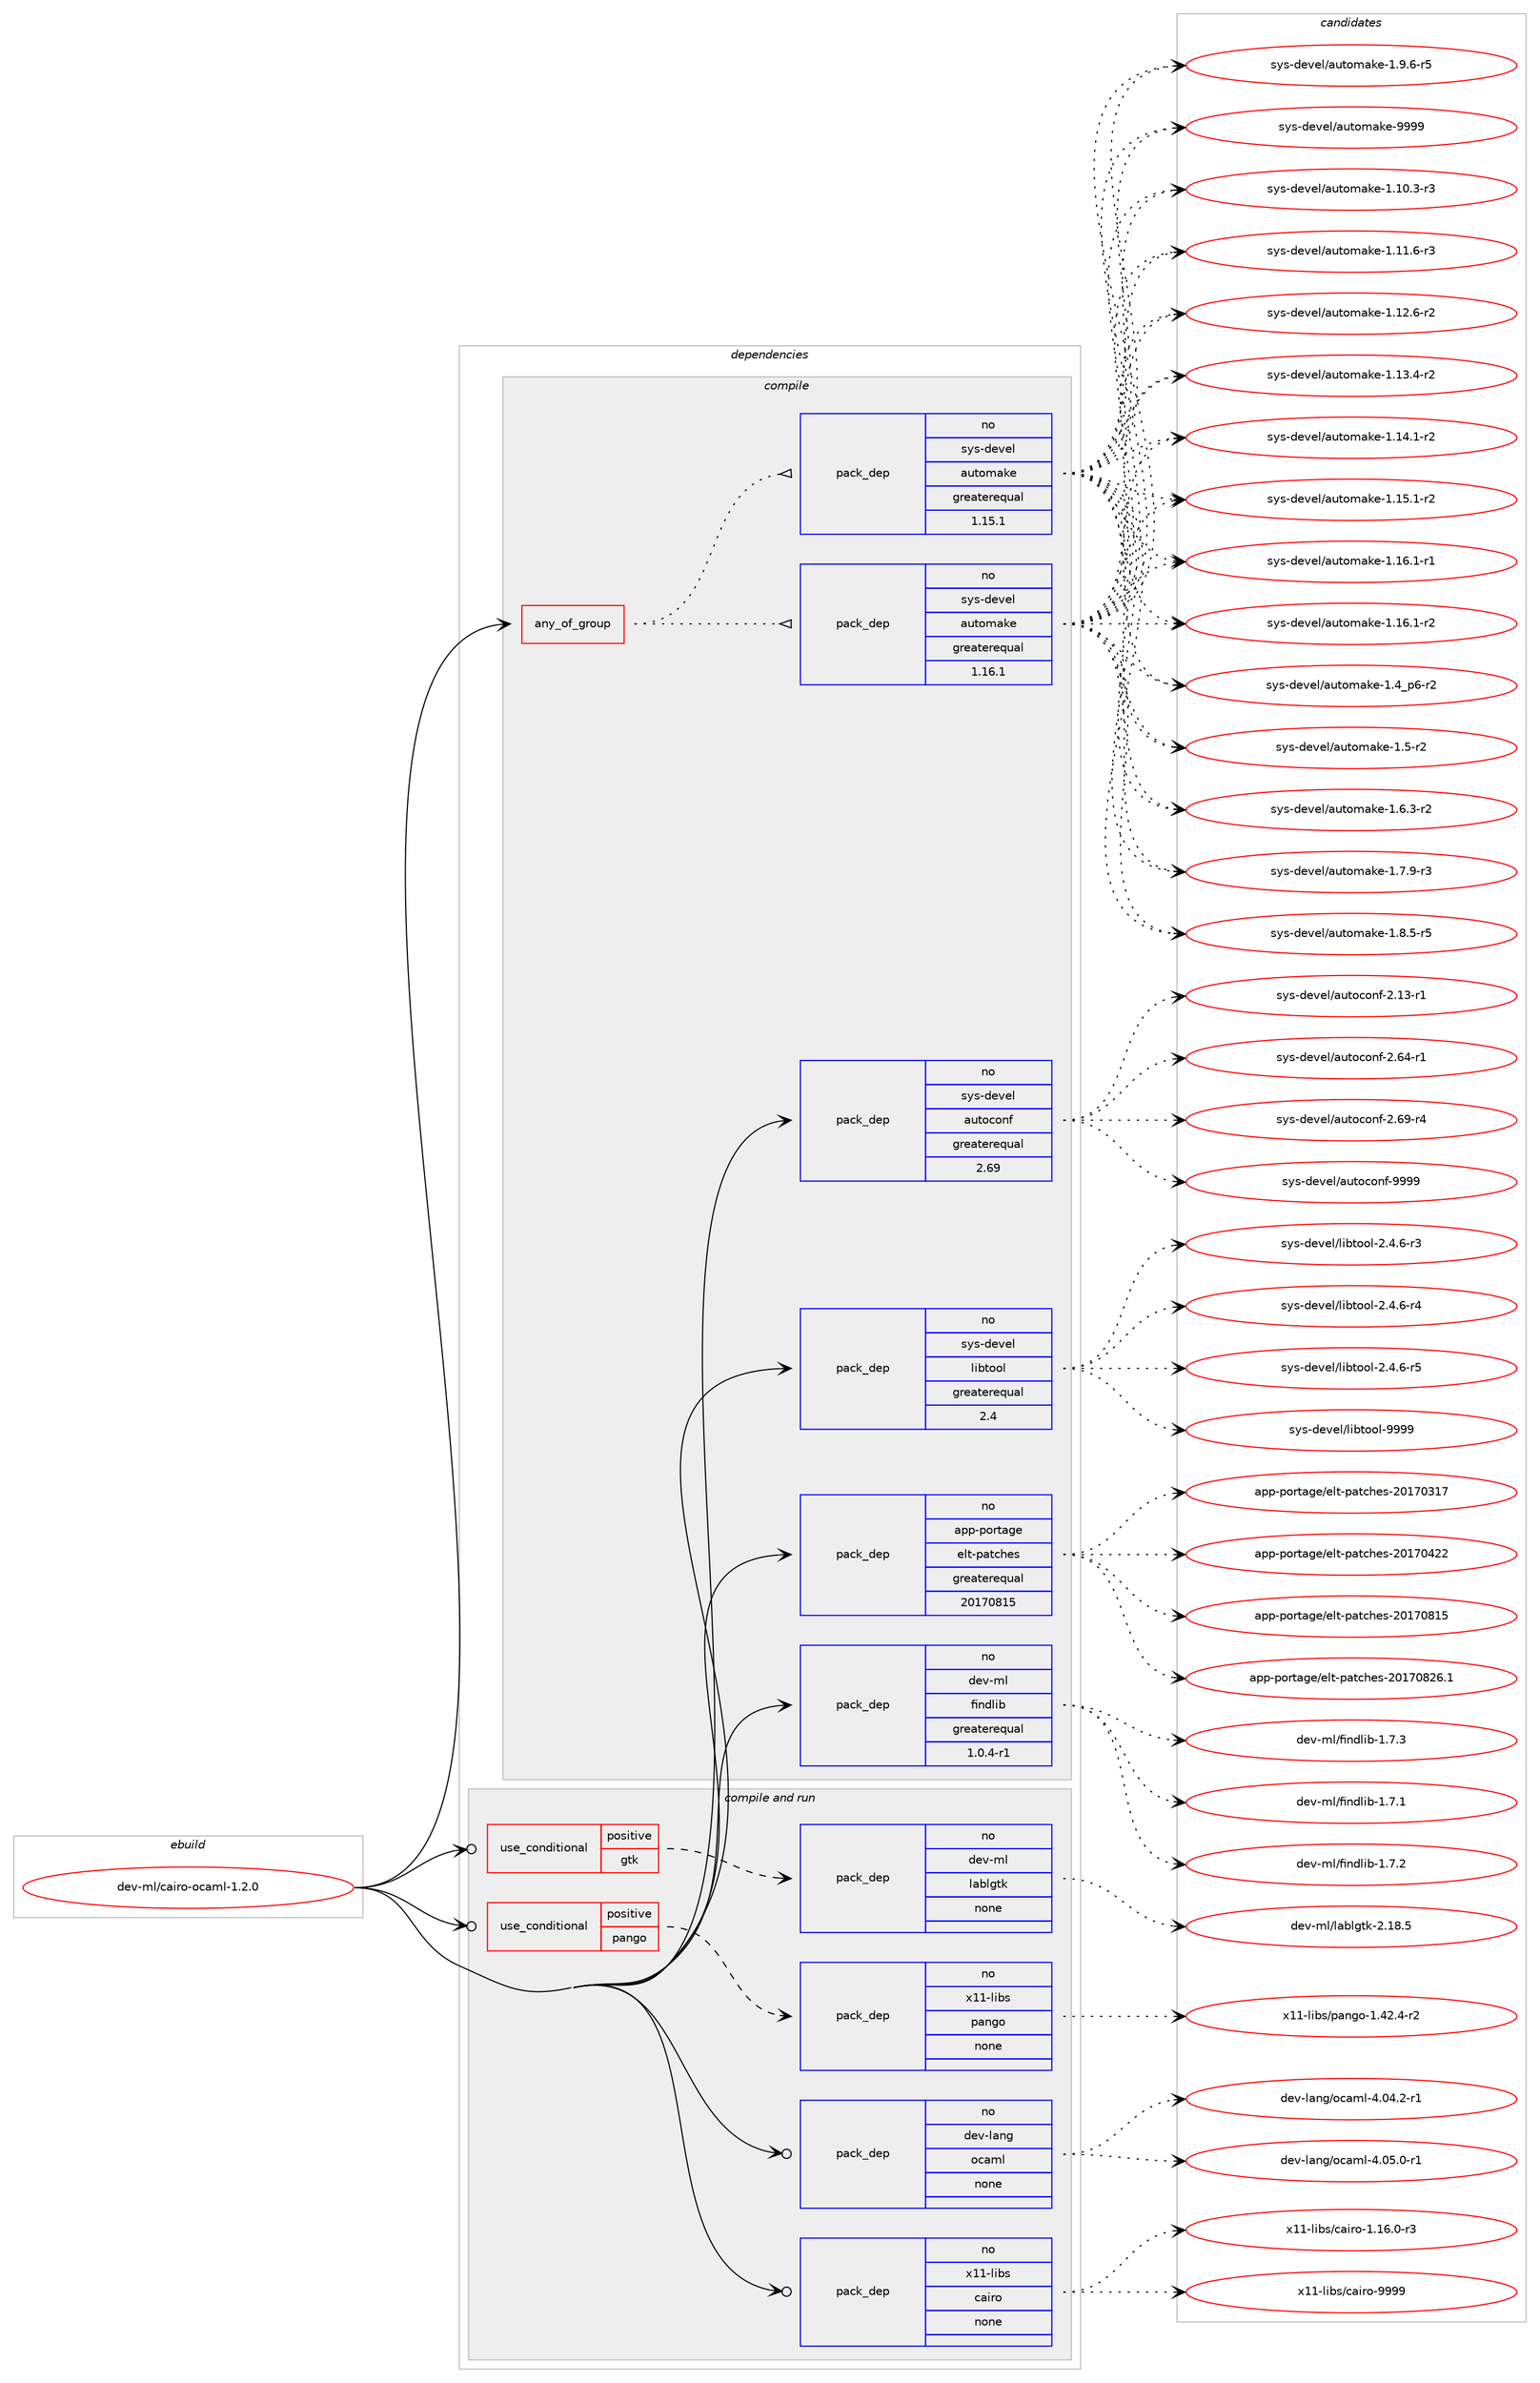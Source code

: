 digraph prolog {

# *************
# Graph options
# *************

newrank=true;
concentrate=true;
compound=true;
graph [rankdir=LR,fontname=Helvetica,fontsize=10,ranksep=1.5];#, ranksep=2.5, nodesep=0.2];
edge  [arrowhead=vee];
node  [fontname=Helvetica,fontsize=10];

# **********
# The ebuild
# **********

subgraph cluster_leftcol {
color=gray;
rank=same;
label=<<i>ebuild</i>>;
id [label="dev-ml/cairo-ocaml-1.2.0", color=red, width=4, href="../dev-ml/cairo-ocaml-1.2.0.svg"];
}

# ****************
# The dependencies
# ****************

subgraph cluster_midcol {
color=gray;
label=<<i>dependencies</i>>;
subgraph cluster_compile {
fillcolor="#eeeeee";
style=filled;
label=<<i>compile</i>>;
subgraph any11252 {
dependency570877 [label=<<TABLE BORDER="0" CELLBORDER="1" CELLSPACING="0" CELLPADDING="4"><TR><TD CELLPADDING="10">any_of_group</TD></TR></TABLE>>, shape=none, color=red];subgraph pack426240 {
dependency570878 [label=<<TABLE BORDER="0" CELLBORDER="1" CELLSPACING="0" CELLPADDING="4" WIDTH="220"><TR><TD ROWSPAN="6" CELLPADDING="30">pack_dep</TD></TR><TR><TD WIDTH="110">no</TD></TR><TR><TD>sys-devel</TD></TR><TR><TD>automake</TD></TR><TR><TD>greaterequal</TD></TR><TR><TD>1.16.1</TD></TR></TABLE>>, shape=none, color=blue];
}
dependency570877:e -> dependency570878:w [weight=20,style="dotted",arrowhead="oinv"];
subgraph pack426241 {
dependency570879 [label=<<TABLE BORDER="0" CELLBORDER="1" CELLSPACING="0" CELLPADDING="4" WIDTH="220"><TR><TD ROWSPAN="6" CELLPADDING="30">pack_dep</TD></TR><TR><TD WIDTH="110">no</TD></TR><TR><TD>sys-devel</TD></TR><TR><TD>automake</TD></TR><TR><TD>greaterequal</TD></TR><TR><TD>1.15.1</TD></TR></TABLE>>, shape=none, color=blue];
}
dependency570877:e -> dependency570879:w [weight=20,style="dotted",arrowhead="oinv"];
}
id:e -> dependency570877:w [weight=20,style="solid",arrowhead="vee"];
subgraph pack426242 {
dependency570880 [label=<<TABLE BORDER="0" CELLBORDER="1" CELLSPACING="0" CELLPADDING="4" WIDTH="220"><TR><TD ROWSPAN="6" CELLPADDING="30">pack_dep</TD></TR><TR><TD WIDTH="110">no</TD></TR><TR><TD>app-portage</TD></TR><TR><TD>elt-patches</TD></TR><TR><TD>greaterequal</TD></TR><TR><TD>20170815</TD></TR></TABLE>>, shape=none, color=blue];
}
id:e -> dependency570880:w [weight=20,style="solid",arrowhead="vee"];
subgraph pack426243 {
dependency570881 [label=<<TABLE BORDER="0" CELLBORDER="1" CELLSPACING="0" CELLPADDING="4" WIDTH="220"><TR><TD ROWSPAN="6" CELLPADDING="30">pack_dep</TD></TR><TR><TD WIDTH="110">no</TD></TR><TR><TD>dev-ml</TD></TR><TR><TD>findlib</TD></TR><TR><TD>greaterequal</TD></TR><TR><TD>1.0.4-r1</TD></TR></TABLE>>, shape=none, color=blue];
}
id:e -> dependency570881:w [weight=20,style="solid",arrowhead="vee"];
subgraph pack426244 {
dependency570882 [label=<<TABLE BORDER="0" CELLBORDER="1" CELLSPACING="0" CELLPADDING="4" WIDTH="220"><TR><TD ROWSPAN="6" CELLPADDING="30">pack_dep</TD></TR><TR><TD WIDTH="110">no</TD></TR><TR><TD>sys-devel</TD></TR><TR><TD>autoconf</TD></TR><TR><TD>greaterequal</TD></TR><TR><TD>2.69</TD></TR></TABLE>>, shape=none, color=blue];
}
id:e -> dependency570882:w [weight=20,style="solid",arrowhead="vee"];
subgraph pack426245 {
dependency570883 [label=<<TABLE BORDER="0" CELLBORDER="1" CELLSPACING="0" CELLPADDING="4" WIDTH="220"><TR><TD ROWSPAN="6" CELLPADDING="30">pack_dep</TD></TR><TR><TD WIDTH="110">no</TD></TR><TR><TD>sys-devel</TD></TR><TR><TD>libtool</TD></TR><TR><TD>greaterequal</TD></TR><TR><TD>2.4</TD></TR></TABLE>>, shape=none, color=blue];
}
id:e -> dependency570883:w [weight=20,style="solid",arrowhead="vee"];
}
subgraph cluster_compileandrun {
fillcolor="#eeeeee";
style=filled;
label=<<i>compile and run</i>>;
subgraph cond133023 {
dependency570884 [label=<<TABLE BORDER="0" CELLBORDER="1" CELLSPACING="0" CELLPADDING="4"><TR><TD ROWSPAN="3" CELLPADDING="10">use_conditional</TD></TR><TR><TD>positive</TD></TR><TR><TD>gtk</TD></TR></TABLE>>, shape=none, color=red];
subgraph pack426246 {
dependency570885 [label=<<TABLE BORDER="0" CELLBORDER="1" CELLSPACING="0" CELLPADDING="4" WIDTH="220"><TR><TD ROWSPAN="6" CELLPADDING="30">pack_dep</TD></TR><TR><TD WIDTH="110">no</TD></TR><TR><TD>dev-ml</TD></TR><TR><TD>lablgtk</TD></TR><TR><TD>none</TD></TR><TR><TD></TD></TR></TABLE>>, shape=none, color=blue];
}
dependency570884:e -> dependency570885:w [weight=20,style="dashed",arrowhead="vee"];
}
id:e -> dependency570884:w [weight=20,style="solid",arrowhead="odotvee"];
subgraph cond133024 {
dependency570886 [label=<<TABLE BORDER="0" CELLBORDER="1" CELLSPACING="0" CELLPADDING="4"><TR><TD ROWSPAN="3" CELLPADDING="10">use_conditional</TD></TR><TR><TD>positive</TD></TR><TR><TD>pango</TD></TR></TABLE>>, shape=none, color=red];
subgraph pack426247 {
dependency570887 [label=<<TABLE BORDER="0" CELLBORDER="1" CELLSPACING="0" CELLPADDING="4" WIDTH="220"><TR><TD ROWSPAN="6" CELLPADDING="30">pack_dep</TD></TR><TR><TD WIDTH="110">no</TD></TR><TR><TD>x11-libs</TD></TR><TR><TD>pango</TD></TR><TR><TD>none</TD></TR><TR><TD></TD></TR></TABLE>>, shape=none, color=blue];
}
dependency570886:e -> dependency570887:w [weight=20,style="dashed",arrowhead="vee"];
}
id:e -> dependency570886:w [weight=20,style="solid",arrowhead="odotvee"];
subgraph pack426248 {
dependency570888 [label=<<TABLE BORDER="0" CELLBORDER="1" CELLSPACING="0" CELLPADDING="4" WIDTH="220"><TR><TD ROWSPAN="6" CELLPADDING="30">pack_dep</TD></TR><TR><TD WIDTH="110">no</TD></TR><TR><TD>dev-lang</TD></TR><TR><TD>ocaml</TD></TR><TR><TD>none</TD></TR><TR><TD></TD></TR></TABLE>>, shape=none, color=blue];
}
id:e -> dependency570888:w [weight=20,style="solid",arrowhead="odotvee"];
subgraph pack426249 {
dependency570889 [label=<<TABLE BORDER="0" CELLBORDER="1" CELLSPACING="0" CELLPADDING="4" WIDTH="220"><TR><TD ROWSPAN="6" CELLPADDING="30">pack_dep</TD></TR><TR><TD WIDTH="110">no</TD></TR><TR><TD>x11-libs</TD></TR><TR><TD>cairo</TD></TR><TR><TD>none</TD></TR><TR><TD></TD></TR></TABLE>>, shape=none, color=blue];
}
id:e -> dependency570889:w [weight=20,style="solid",arrowhead="odotvee"];
}
subgraph cluster_run {
fillcolor="#eeeeee";
style=filled;
label=<<i>run</i>>;
}
}

# **************
# The candidates
# **************

subgraph cluster_choices {
rank=same;
color=gray;
label=<<i>candidates</i>>;

subgraph choice426240 {
color=black;
nodesep=1;
choice11512111545100101118101108479711711611110997107101454946494846514511451 [label="sys-devel/automake-1.10.3-r3", color=red, width=4,href="../sys-devel/automake-1.10.3-r3.svg"];
choice11512111545100101118101108479711711611110997107101454946494946544511451 [label="sys-devel/automake-1.11.6-r3", color=red, width=4,href="../sys-devel/automake-1.11.6-r3.svg"];
choice11512111545100101118101108479711711611110997107101454946495046544511450 [label="sys-devel/automake-1.12.6-r2", color=red, width=4,href="../sys-devel/automake-1.12.6-r2.svg"];
choice11512111545100101118101108479711711611110997107101454946495146524511450 [label="sys-devel/automake-1.13.4-r2", color=red, width=4,href="../sys-devel/automake-1.13.4-r2.svg"];
choice11512111545100101118101108479711711611110997107101454946495246494511450 [label="sys-devel/automake-1.14.1-r2", color=red, width=4,href="../sys-devel/automake-1.14.1-r2.svg"];
choice11512111545100101118101108479711711611110997107101454946495346494511450 [label="sys-devel/automake-1.15.1-r2", color=red, width=4,href="../sys-devel/automake-1.15.1-r2.svg"];
choice11512111545100101118101108479711711611110997107101454946495446494511449 [label="sys-devel/automake-1.16.1-r1", color=red, width=4,href="../sys-devel/automake-1.16.1-r1.svg"];
choice11512111545100101118101108479711711611110997107101454946495446494511450 [label="sys-devel/automake-1.16.1-r2", color=red, width=4,href="../sys-devel/automake-1.16.1-r2.svg"];
choice115121115451001011181011084797117116111109971071014549465295112544511450 [label="sys-devel/automake-1.4_p6-r2", color=red, width=4,href="../sys-devel/automake-1.4_p6-r2.svg"];
choice11512111545100101118101108479711711611110997107101454946534511450 [label="sys-devel/automake-1.5-r2", color=red, width=4,href="../sys-devel/automake-1.5-r2.svg"];
choice115121115451001011181011084797117116111109971071014549465446514511450 [label="sys-devel/automake-1.6.3-r2", color=red, width=4,href="../sys-devel/automake-1.6.3-r2.svg"];
choice115121115451001011181011084797117116111109971071014549465546574511451 [label="sys-devel/automake-1.7.9-r3", color=red, width=4,href="../sys-devel/automake-1.7.9-r3.svg"];
choice115121115451001011181011084797117116111109971071014549465646534511453 [label="sys-devel/automake-1.8.5-r5", color=red, width=4,href="../sys-devel/automake-1.8.5-r5.svg"];
choice115121115451001011181011084797117116111109971071014549465746544511453 [label="sys-devel/automake-1.9.6-r5", color=red, width=4,href="../sys-devel/automake-1.9.6-r5.svg"];
choice115121115451001011181011084797117116111109971071014557575757 [label="sys-devel/automake-9999", color=red, width=4,href="../sys-devel/automake-9999.svg"];
dependency570878:e -> choice11512111545100101118101108479711711611110997107101454946494846514511451:w [style=dotted,weight="100"];
dependency570878:e -> choice11512111545100101118101108479711711611110997107101454946494946544511451:w [style=dotted,weight="100"];
dependency570878:e -> choice11512111545100101118101108479711711611110997107101454946495046544511450:w [style=dotted,weight="100"];
dependency570878:e -> choice11512111545100101118101108479711711611110997107101454946495146524511450:w [style=dotted,weight="100"];
dependency570878:e -> choice11512111545100101118101108479711711611110997107101454946495246494511450:w [style=dotted,weight="100"];
dependency570878:e -> choice11512111545100101118101108479711711611110997107101454946495346494511450:w [style=dotted,weight="100"];
dependency570878:e -> choice11512111545100101118101108479711711611110997107101454946495446494511449:w [style=dotted,weight="100"];
dependency570878:e -> choice11512111545100101118101108479711711611110997107101454946495446494511450:w [style=dotted,weight="100"];
dependency570878:e -> choice115121115451001011181011084797117116111109971071014549465295112544511450:w [style=dotted,weight="100"];
dependency570878:e -> choice11512111545100101118101108479711711611110997107101454946534511450:w [style=dotted,weight="100"];
dependency570878:e -> choice115121115451001011181011084797117116111109971071014549465446514511450:w [style=dotted,weight="100"];
dependency570878:e -> choice115121115451001011181011084797117116111109971071014549465546574511451:w [style=dotted,weight="100"];
dependency570878:e -> choice115121115451001011181011084797117116111109971071014549465646534511453:w [style=dotted,weight="100"];
dependency570878:e -> choice115121115451001011181011084797117116111109971071014549465746544511453:w [style=dotted,weight="100"];
dependency570878:e -> choice115121115451001011181011084797117116111109971071014557575757:w [style=dotted,weight="100"];
}
subgraph choice426241 {
color=black;
nodesep=1;
choice11512111545100101118101108479711711611110997107101454946494846514511451 [label="sys-devel/automake-1.10.3-r3", color=red, width=4,href="../sys-devel/automake-1.10.3-r3.svg"];
choice11512111545100101118101108479711711611110997107101454946494946544511451 [label="sys-devel/automake-1.11.6-r3", color=red, width=4,href="../sys-devel/automake-1.11.6-r3.svg"];
choice11512111545100101118101108479711711611110997107101454946495046544511450 [label="sys-devel/automake-1.12.6-r2", color=red, width=4,href="../sys-devel/automake-1.12.6-r2.svg"];
choice11512111545100101118101108479711711611110997107101454946495146524511450 [label="sys-devel/automake-1.13.4-r2", color=red, width=4,href="../sys-devel/automake-1.13.4-r2.svg"];
choice11512111545100101118101108479711711611110997107101454946495246494511450 [label="sys-devel/automake-1.14.1-r2", color=red, width=4,href="../sys-devel/automake-1.14.1-r2.svg"];
choice11512111545100101118101108479711711611110997107101454946495346494511450 [label="sys-devel/automake-1.15.1-r2", color=red, width=4,href="../sys-devel/automake-1.15.1-r2.svg"];
choice11512111545100101118101108479711711611110997107101454946495446494511449 [label="sys-devel/automake-1.16.1-r1", color=red, width=4,href="../sys-devel/automake-1.16.1-r1.svg"];
choice11512111545100101118101108479711711611110997107101454946495446494511450 [label="sys-devel/automake-1.16.1-r2", color=red, width=4,href="../sys-devel/automake-1.16.1-r2.svg"];
choice115121115451001011181011084797117116111109971071014549465295112544511450 [label="sys-devel/automake-1.4_p6-r2", color=red, width=4,href="../sys-devel/automake-1.4_p6-r2.svg"];
choice11512111545100101118101108479711711611110997107101454946534511450 [label="sys-devel/automake-1.5-r2", color=red, width=4,href="../sys-devel/automake-1.5-r2.svg"];
choice115121115451001011181011084797117116111109971071014549465446514511450 [label="sys-devel/automake-1.6.3-r2", color=red, width=4,href="../sys-devel/automake-1.6.3-r2.svg"];
choice115121115451001011181011084797117116111109971071014549465546574511451 [label="sys-devel/automake-1.7.9-r3", color=red, width=4,href="../sys-devel/automake-1.7.9-r3.svg"];
choice115121115451001011181011084797117116111109971071014549465646534511453 [label="sys-devel/automake-1.8.5-r5", color=red, width=4,href="../sys-devel/automake-1.8.5-r5.svg"];
choice115121115451001011181011084797117116111109971071014549465746544511453 [label="sys-devel/automake-1.9.6-r5", color=red, width=4,href="../sys-devel/automake-1.9.6-r5.svg"];
choice115121115451001011181011084797117116111109971071014557575757 [label="sys-devel/automake-9999", color=red, width=4,href="../sys-devel/automake-9999.svg"];
dependency570879:e -> choice11512111545100101118101108479711711611110997107101454946494846514511451:w [style=dotted,weight="100"];
dependency570879:e -> choice11512111545100101118101108479711711611110997107101454946494946544511451:w [style=dotted,weight="100"];
dependency570879:e -> choice11512111545100101118101108479711711611110997107101454946495046544511450:w [style=dotted,weight="100"];
dependency570879:e -> choice11512111545100101118101108479711711611110997107101454946495146524511450:w [style=dotted,weight="100"];
dependency570879:e -> choice11512111545100101118101108479711711611110997107101454946495246494511450:w [style=dotted,weight="100"];
dependency570879:e -> choice11512111545100101118101108479711711611110997107101454946495346494511450:w [style=dotted,weight="100"];
dependency570879:e -> choice11512111545100101118101108479711711611110997107101454946495446494511449:w [style=dotted,weight="100"];
dependency570879:e -> choice11512111545100101118101108479711711611110997107101454946495446494511450:w [style=dotted,weight="100"];
dependency570879:e -> choice115121115451001011181011084797117116111109971071014549465295112544511450:w [style=dotted,weight="100"];
dependency570879:e -> choice11512111545100101118101108479711711611110997107101454946534511450:w [style=dotted,weight="100"];
dependency570879:e -> choice115121115451001011181011084797117116111109971071014549465446514511450:w [style=dotted,weight="100"];
dependency570879:e -> choice115121115451001011181011084797117116111109971071014549465546574511451:w [style=dotted,weight="100"];
dependency570879:e -> choice115121115451001011181011084797117116111109971071014549465646534511453:w [style=dotted,weight="100"];
dependency570879:e -> choice115121115451001011181011084797117116111109971071014549465746544511453:w [style=dotted,weight="100"];
dependency570879:e -> choice115121115451001011181011084797117116111109971071014557575757:w [style=dotted,weight="100"];
}
subgraph choice426242 {
color=black;
nodesep=1;
choice97112112451121111141169710310147101108116451129711699104101115455048495548514955 [label="app-portage/elt-patches-20170317", color=red, width=4,href="../app-portage/elt-patches-20170317.svg"];
choice97112112451121111141169710310147101108116451129711699104101115455048495548525050 [label="app-portage/elt-patches-20170422", color=red, width=4,href="../app-portage/elt-patches-20170422.svg"];
choice97112112451121111141169710310147101108116451129711699104101115455048495548564953 [label="app-portage/elt-patches-20170815", color=red, width=4,href="../app-portage/elt-patches-20170815.svg"];
choice971121124511211111411697103101471011081164511297116991041011154550484955485650544649 [label="app-portage/elt-patches-20170826.1", color=red, width=4,href="../app-portage/elt-patches-20170826.1.svg"];
dependency570880:e -> choice97112112451121111141169710310147101108116451129711699104101115455048495548514955:w [style=dotted,weight="100"];
dependency570880:e -> choice97112112451121111141169710310147101108116451129711699104101115455048495548525050:w [style=dotted,weight="100"];
dependency570880:e -> choice97112112451121111141169710310147101108116451129711699104101115455048495548564953:w [style=dotted,weight="100"];
dependency570880:e -> choice971121124511211111411697103101471011081164511297116991041011154550484955485650544649:w [style=dotted,weight="100"];
}
subgraph choice426243 {
color=black;
nodesep=1;
choice100101118451091084710210511010010810598454946554649 [label="dev-ml/findlib-1.7.1", color=red, width=4,href="../dev-ml/findlib-1.7.1.svg"];
choice100101118451091084710210511010010810598454946554650 [label="dev-ml/findlib-1.7.2", color=red, width=4,href="../dev-ml/findlib-1.7.2.svg"];
choice100101118451091084710210511010010810598454946554651 [label="dev-ml/findlib-1.7.3", color=red, width=4,href="../dev-ml/findlib-1.7.3.svg"];
dependency570881:e -> choice100101118451091084710210511010010810598454946554649:w [style=dotted,weight="100"];
dependency570881:e -> choice100101118451091084710210511010010810598454946554650:w [style=dotted,weight="100"];
dependency570881:e -> choice100101118451091084710210511010010810598454946554651:w [style=dotted,weight="100"];
}
subgraph choice426244 {
color=black;
nodesep=1;
choice1151211154510010111810110847971171161119911111010245504649514511449 [label="sys-devel/autoconf-2.13-r1", color=red, width=4,href="../sys-devel/autoconf-2.13-r1.svg"];
choice1151211154510010111810110847971171161119911111010245504654524511449 [label="sys-devel/autoconf-2.64-r1", color=red, width=4,href="../sys-devel/autoconf-2.64-r1.svg"];
choice1151211154510010111810110847971171161119911111010245504654574511452 [label="sys-devel/autoconf-2.69-r4", color=red, width=4,href="../sys-devel/autoconf-2.69-r4.svg"];
choice115121115451001011181011084797117116111991111101024557575757 [label="sys-devel/autoconf-9999", color=red, width=4,href="../sys-devel/autoconf-9999.svg"];
dependency570882:e -> choice1151211154510010111810110847971171161119911111010245504649514511449:w [style=dotted,weight="100"];
dependency570882:e -> choice1151211154510010111810110847971171161119911111010245504654524511449:w [style=dotted,weight="100"];
dependency570882:e -> choice1151211154510010111810110847971171161119911111010245504654574511452:w [style=dotted,weight="100"];
dependency570882:e -> choice115121115451001011181011084797117116111991111101024557575757:w [style=dotted,weight="100"];
}
subgraph choice426245 {
color=black;
nodesep=1;
choice1151211154510010111810110847108105981161111111084550465246544511451 [label="sys-devel/libtool-2.4.6-r3", color=red, width=4,href="../sys-devel/libtool-2.4.6-r3.svg"];
choice1151211154510010111810110847108105981161111111084550465246544511452 [label="sys-devel/libtool-2.4.6-r4", color=red, width=4,href="../sys-devel/libtool-2.4.6-r4.svg"];
choice1151211154510010111810110847108105981161111111084550465246544511453 [label="sys-devel/libtool-2.4.6-r5", color=red, width=4,href="../sys-devel/libtool-2.4.6-r5.svg"];
choice1151211154510010111810110847108105981161111111084557575757 [label="sys-devel/libtool-9999", color=red, width=4,href="../sys-devel/libtool-9999.svg"];
dependency570883:e -> choice1151211154510010111810110847108105981161111111084550465246544511451:w [style=dotted,weight="100"];
dependency570883:e -> choice1151211154510010111810110847108105981161111111084550465246544511452:w [style=dotted,weight="100"];
dependency570883:e -> choice1151211154510010111810110847108105981161111111084550465246544511453:w [style=dotted,weight="100"];
dependency570883:e -> choice1151211154510010111810110847108105981161111111084557575757:w [style=dotted,weight="100"];
}
subgraph choice426246 {
color=black;
nodesep=1;
choice1001011184510910847108979810810311610745504649564653 [label="dev-ml/lablgtk-2.18.5", color=red, width=4,href="../dev-ml/lablgtk-2.18.5.svg"];
dependency570885:e -> choice1001011184510910847108979810810311610745504649564653:w [style=dotted,weight="100"];
}
subgraph choice426247 {
color=black;
nodesep=1;
choice120494945108105981154711297110103111454946525046524511450 [label="x11-libs/pango-1.42.4-r2", color=red, width=4,href="../x11-libs/pango-1.42.4-r2.svg"];
dependency570887:e -> choice120494945108105981154711297110103111454946525046524511450:w [style=dotted,weight="100"];
}
subgraph choice426248 {
color=black;
nodesep=1;
choice1001011184510897110103471119997109108455246485246504511449 [label="dev-lang/ocaml-4.04.2-r1", color=red, width=4,href="../dev-lang/ocaml-4.04.2-r1.svg"];
choice1001011184510897110103471119997109108455246485346484511449 [label="dev-lang/ocaml-4.05.0-r1", color=red, width=4,href="../dev-lang/ocaml-4.05.0-r1.svg"];
dependency570888:e -> choice1001011184510897110103471119997109108455246485246504511449:w [style=dotted,weight="100"];
dependency570888:e -> choice1001011184510897110103471119997109108455246485346484511449:w [style=dotted,weight="100"];
}
subgraph choice426249 {
color=black;
nodesep=1;
choice12049494510810598115479997105114111454946495446484511451 [label="x11-libs/cairo-1.16.0-r3", color=red, width=4,href="../x11-libs/cairo-1.16.0-r3.svg"];
choice120494945108105981154799971051141114557575757 [label="x11-libs/cairo-9999", color=red, width=4,href="../x11-libs/cairo-9999.svg"];
dependency570889:e -> choice12049494510810598115479997105114111454946495446484511451:w [style=dotted,weight="100"];
dependency570889:e -> choice120494945108105981154799971051141114557575757:w [style=dotted,weight="100"];
}
}

}
